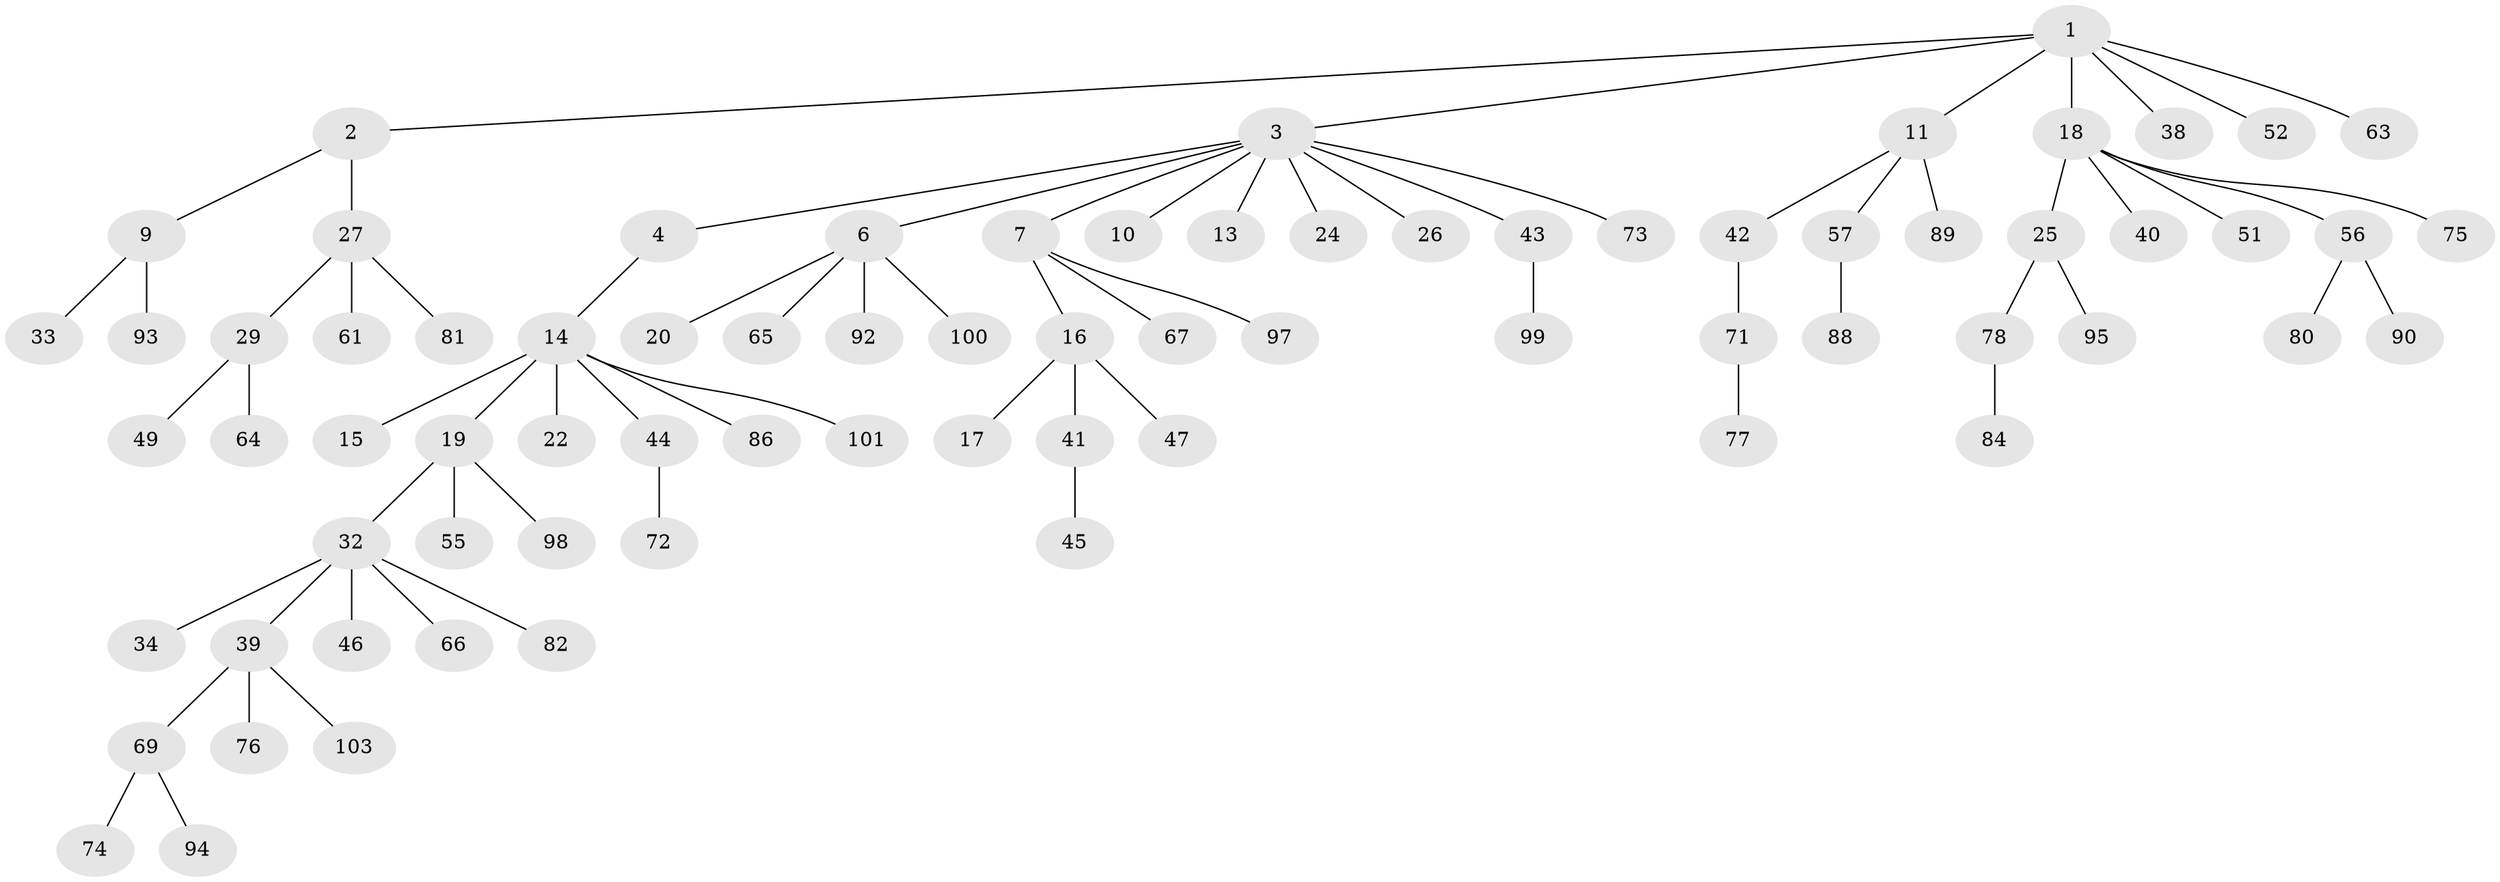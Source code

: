 // original degree distribution, {5: 0.03773584905660377, 3: 0.0660377358490566, 8: 0.009433962264150943, 4: 0.10377358490566038, 1: 0.5566037735849056, 2: 0.20754716981132076, 7: 0.018867924528301886}
// Generated by graph-tools (version 1.1) at 2025/42/03/06/25 10:42:02]
// undirected, 75 vertices, 74 edges
graph export_dot {
graph [start="1"]
  node [color=gray90,style=filled];
  1 [super="+8"];
  2;
  3 [super="+5"];
  4 [super="+68"];
  6 [super="+28"];
  7 [super="+12"];
  9 [super="+79"];
  10;
  11 [super="+36"];
  13 [super="+37"];
  14 [super="+21"];
  15;
  16 [super="+23"];
  17;
  18 [super="+35"];
  19 [super="+31"];
  20;
  22 [super="+59"];
  24;
  25 [super="+91"];
  26 [super="+87"];
  27 [super="+58"];
  29 [super="+30"];
  32 [super="+54"];
  33;
  34;
  38;
  39 [super="+48"];
  40 [super="+53"];
  41;
  42;
  43 [super="+105"];
  44 [super="+50"];
  45;
  46;
  47 [super="+62"];
  49;
  51 [super="+104"];
  52;
  55;
  56 [super="+60"];
  57 [super="+83"];
  61;
  63 [super="+96"];
  64;
  65;
  66;
  67 [super="+70"];
  69 [super="+106"];
  71;
  72;
  73;
  74;
  75;
  76;
  77;
  78;
  80;
  81;
  82;
  84 [super="+85"];
  86;
  88;
  89;
  90;
  92 [super="+102"];
  93;
  94;
  95;
  97;
  98;
  99;
  100;
  101;
  103;
  1 -- 2;
  1 -- 3;
  1 -- 11;
  1 -- 63;
  1 -- 18;
  1 -- 52;
  1 -- 38;
  2 -- 9;
  2 -- 27;
  3 -- 4;
  3 -- 6;
  3 -- 7;
  3 -- 24;
  3 -- 26;
  3 -- 43;
  3 -- 73;
  3 -- 10;
  3 -- 13;
  4 -- 14;
  6 -- 20;
  6 -- 65;
  6 -- 100;
  6 -- 92;
  7 -- 16;
  7 -- 67;
  7 -- 97;
  9 -- 33;
  9 -- 93;
  11 -- 57;
  11 -- 89;
  11 -- 42;
  14 -- 15;
  14 -- 19;
  14 -- 22;
  14 -- 44;
  14 -- 101;
  14 -- 86;
  16 -- 17;
  16 -- 41;
  16 -- 47;
  18 -- 25;
  18 -- 40;
  18 -- 56;
  18 -- 51;
  18 -- 75;
  19 -- 32;
  19 -- 55;
  19 -- 98;
  25 -- 78;
  25 -- 95;
  27 -- 29;
  27 -- 61;
  27 -- 81;
  29 -- 49;
  29 -- 64;
  32 -- 34;
  32 -- 39;
  32 -- 46;
  32 -- 66;
  32 -- 82;
  39 -- 76;
  39 -- 103;
  39 -- 69;
  41 -- 45;
  42 -- 71;
  43 -- 99;
  44 -- 72;
  56 -- 90;
  56 -- 80;
  57 -- 88;
  69 -- 74;
  69 -- 94;
  71 -- 77;
  78 -- 84;
}
